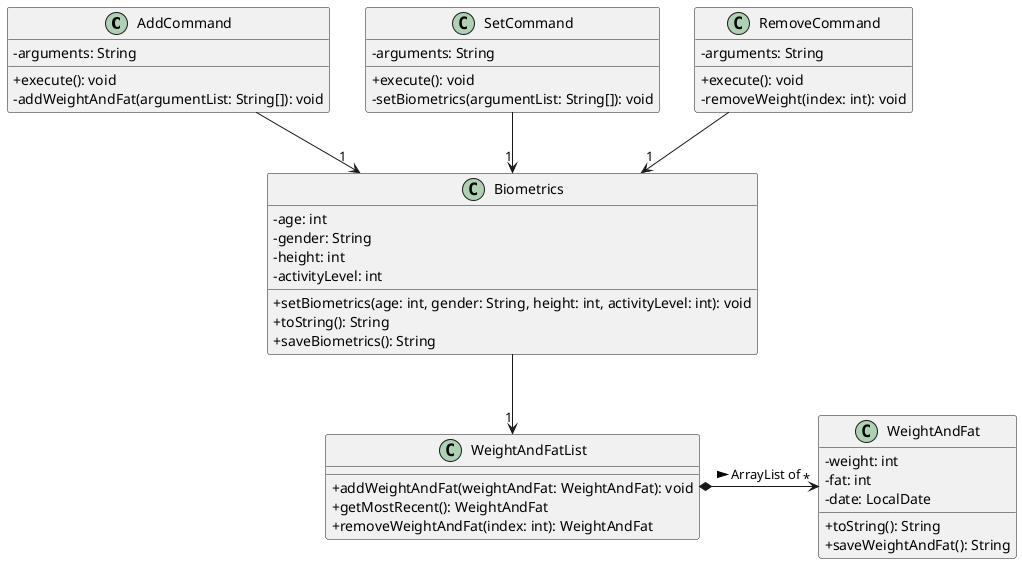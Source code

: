 @startuml
'https://plantuml.com/class-diagram
skinparam classAttributeIconSize 0


class AddCommand {
-arguments: String
+execute(): void
-addWeightAndFat(argumentList: String[]): void
}
class SetCommand {
-arguments: String
+execute(): void
-setBiometrics(argumentList: String[]): void
}
class RemoveCommand {
-arguments: String
+execute(): void
-removeWeight(index: int): void
}
class Biometrics {
-age: int
-gender: String
-height: int
-activityLevel: int
+setBiometrics(age: int, gender: String, height: int, activityLevel: int): void
+toString(): String
+saveBiometrics(): String
}
class WeightAndFat {
-weight: int
-fat: int
-date: LocalDate
+toString(): String
+saveWeightAndFat(): String
}
class WeightAndFatList {
+addWeightAndFat(weightAndFat: WeightAndFat): void
+getMostRecent(): WeightAndFat
+removeWeightAndFat(index: int): WeightAndFat
}


AddCommand --> "1"Biometrics
SetCommand --> "1"Biometrics
RemoveCommand --> "1"Biometrics
Biometrics --> "1"WeightAndFatList
WeightAndFatList *-> "*"WeightAndFat : ArrayList of >

@enduml